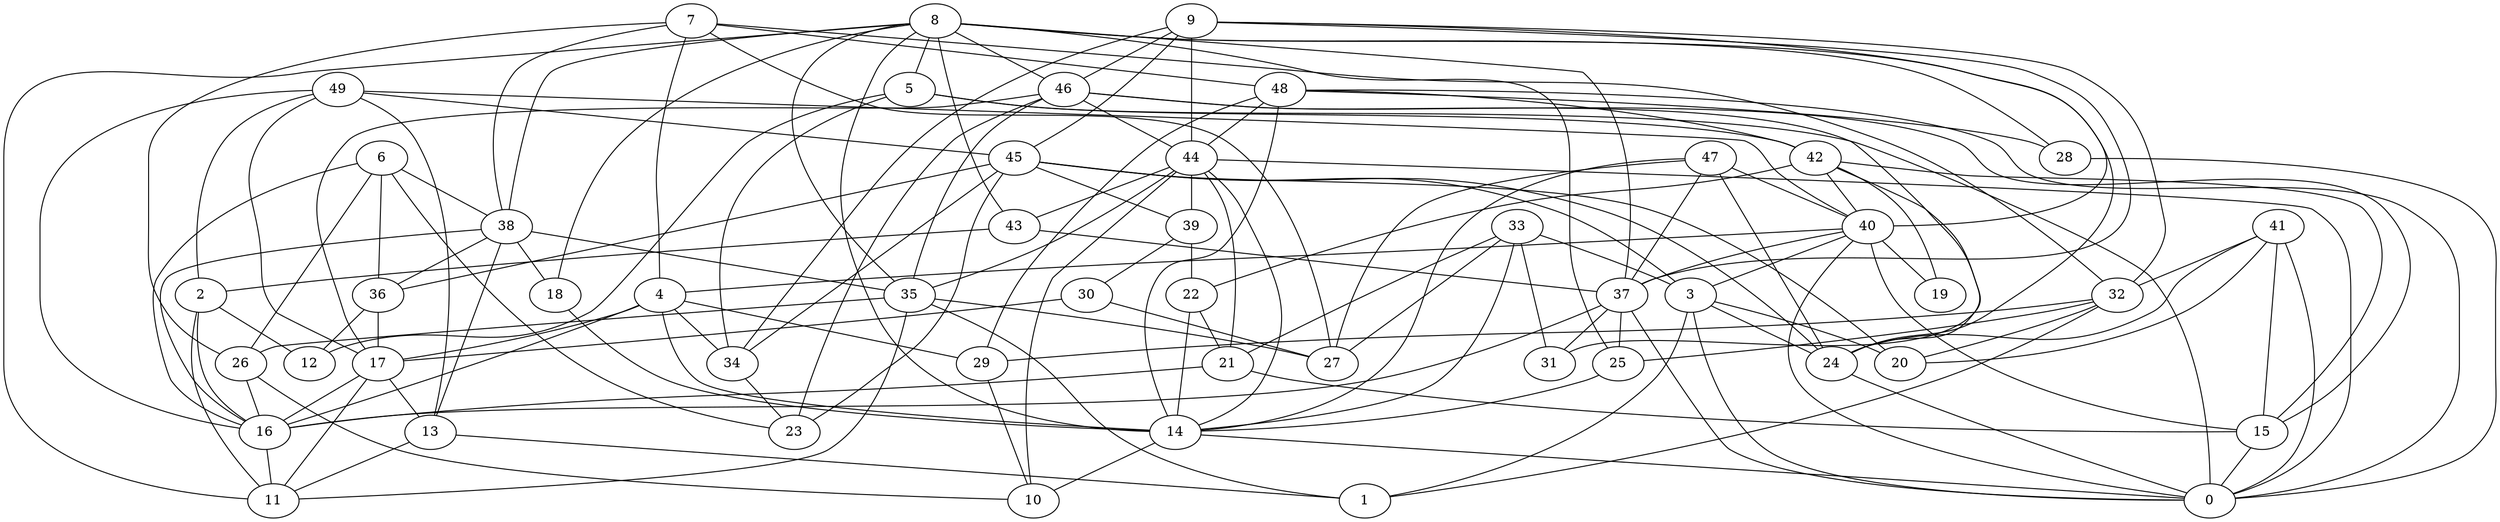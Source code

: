 digraph GG_graph {

subgraph G_graph {
edge [color = black]
"9" -> "32" [dir = none]
"2" -> "16" [dir = none]
"37" -> "25" [dir = none]
"48" -> "14" [dir = none]
"36" -> "17" [dir = none]
"49" -> "45" [dir = none]
"42" -> "22" [dir = none]
"42" -> "15" [dir = none]
"42" -> "24" [dir = none]
"7" -> "4" [dir = none]
"40" -> "37" [dir = none]
"40" -> "19" [dir = none]
"40" -> "3" [dir = none]
"17" -> "16" [dir = none]
"46" -> "31" [dir = none]
"46" -> "17" [dir = none]
"46" -> "23" [dir = none]
"46" -> "44" [dir = none]
"41" -> "32" [dir = none]
"41" -> "20" [dir = none]
"5" -> "34" [dir = none]
"5" -> "12" [dir = none]
"5" -> "42" [dir = none]
"26" -> "10" [dir = none]
"35" -> "27" [dir = none]
"8" -> "28" [dir = none]
"8" -> "18" [dir = none]
"8" -> "5" [dir = none]
"8" -> "35" [dir = none]
"38" -> "13" [dir = none]
"38" -> "36" [dir = none]
"44" -> "14" [dir = none]
"44" -> "43" [dir = none]
"44" -> "10" [dir = none]
"44" -> "35" [dir = none]
"47" -> "24" [dir = none]
"16" -> "11" [dir = none]
"45" -> "3" [dir = none]
"45" -> "20" [dir = none]
"45" -> "23" [dir = none]
"3" -> "0" [dir = none]
"3" -> "1" [dir = none]
"6" -> "26" [dir = none]
"30" -> "27" [dir = none]
"39" -> "30" [dir = none]
"33" -> "21" [dir = none]
"33" -> "31" [dir = none]
"4" -> "29" [dir = none]
"4" -> "16" [dir = none]
"7" -> "38" [dir = none]
"28" -> "0" [dir = none]
"46" -> "35" [dir = none]
"44" -> "0" [dir = none]
"46" -> "15" [dir = none]
"48" -> "0" [dir = none]
"8" -> "38" [dir = none]
"2" -> "12" [dir = none]
"40" -> "15" [dir = none]
"5" -> "0" [dir = none]
"37" -> "0" [dir = none]
"8" -> "25" [dir = none]
"47" -> "40" [dir = none]
"8" -> "43" [dir = none]
"15" -> "0" [dir = none]
"22" -> "14" [dir = none]
"41" -> "24" [dir = none]
"44" -> "39" [dir = none]
"42" -> "19" [dir = none]
"21" -> "15" [dir = none]
"8" -> "46" [dir = none]
"45" -> "24" [dir = none]
"42" -> "40" [dir = none]
"14" -> "10" [dir = none]
"4" -> "17" [dir = none]
"32" -> "29" [dir = none]
"38" -> "18" [dir = none]
"48" -> "28" [dir = none]
"45" -> "34" [dir = none]
"40" -> "0" [dir = none]
"9" -> "44" [dir = none]
"43" -> "2" [dir = none]
"35" -> "11" [dir = none]
"37" -> "16" [dir = none]
"8" -> "37" [dir = none]
"13" -> "1" [dir = none]
"24" -> "0" [dir = none]
"47" -> "27" [dir = none]
"7" -> "32" [dir = none]
"4" -> "34" [dir = none]
"36" -> "12" [dir = none]
"38" -> "35" [dir = none]
"6" -> "38" [dir = none]
"6" -> "16" [dir = none]
"33" -> "3" [dir = none]
"8" -> "14" [dir = none]
"7" -> "48" [dir = none]
"39" -> "22" [dir = none]
"33" -> "14" [dir = none]
"47" -> "14" [dir = none]
"21" -> "16" [dir = none]
"49" -> "40" [dir = none]
"17" -> "13" [dir = none]
"34" -> "23" [dir = none]
"47" -> "37" [dir = none]
"25" -> "14" [dir = none]
"48" -> "44" [dir = none]
"29" -> "10" [dir = none]
"40" -> "4" [dir = none]
"49" -> "17" [dir = none]
"49" -> "2" [dir = none]
"45" -> "39" [dir = none]
"6" -> "23" [dir = none]
"9" -> "45" [dir = none]
"9" -> "40" [dir = none]
"3" -> "20" [dir = none]
"49" -> "13" [dir = none]
"9" -> "46" [dir = none]
"4" -> "14" [dir = none]
"48" -> "29" [dir = none]
"35" -> "26" [dir = none]
"32" -> "20" [dir = none]
"32" -> "1" [dir = none]
"2" -> "11" [dir = none]
"13" -> "11" [dir = none]
"41" -> "0" [dir = none]
"8" -> "24" [dir = none]
"38" -> "16" [dir = none]
"6" -> "36" [dir = none]
"45" -> "36" [dir = none]
"33" -> "27" [dir = none]
"44" -> "21" [dir = none]
"8" -> "11" [dir = none]
"14" -> "0" [dir = none]
"3" -> "24" [dir = none]
"9" -> "37" [dir = none]
"49" -> "16" [dir = none]
"41" -> "15" [dir = none]
"26" -> "16" [dir = none]
"18" -> "14" [dir = none]
"17" -> "11" [dir = none]
"43" -> "37" [dir = none]
"30" -> "17" [dir = none]
"48" -> "42" [dir = none]
"32" -> "25" [dir = none]
"22" -> "21" [dir = none]
"7" -> "27" [dir = none]
"37" -> "31" [dir = none]
"7" -> "26" [dir = none]
"35" -> "1" [dir = none]
"9" -> "34" [dir = none]
}

}
